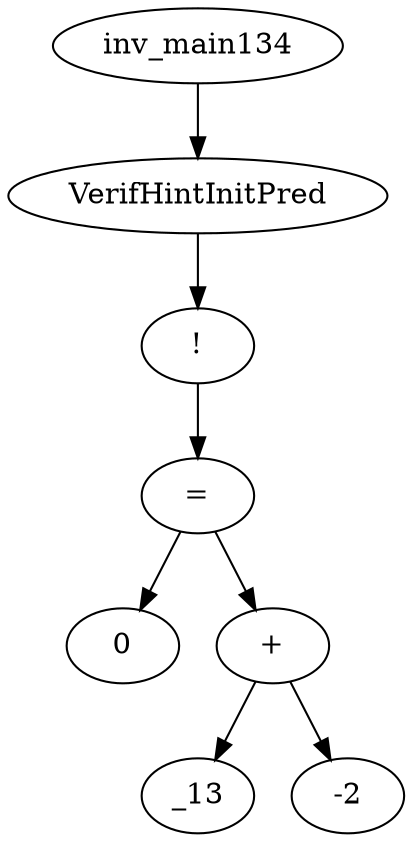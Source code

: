 digraph dag {
0 [label="inv_main134"];
1 [label="VerifHintInitPred"];
2 [label="!"];
3 [label="="];
4 [label="0"];
5 [label="+"];
6 [label="_13"];
7 [label="-2"];
0->1
1->2
2->3
3->5
3 -> 4
5->7
5 -> 6
}
